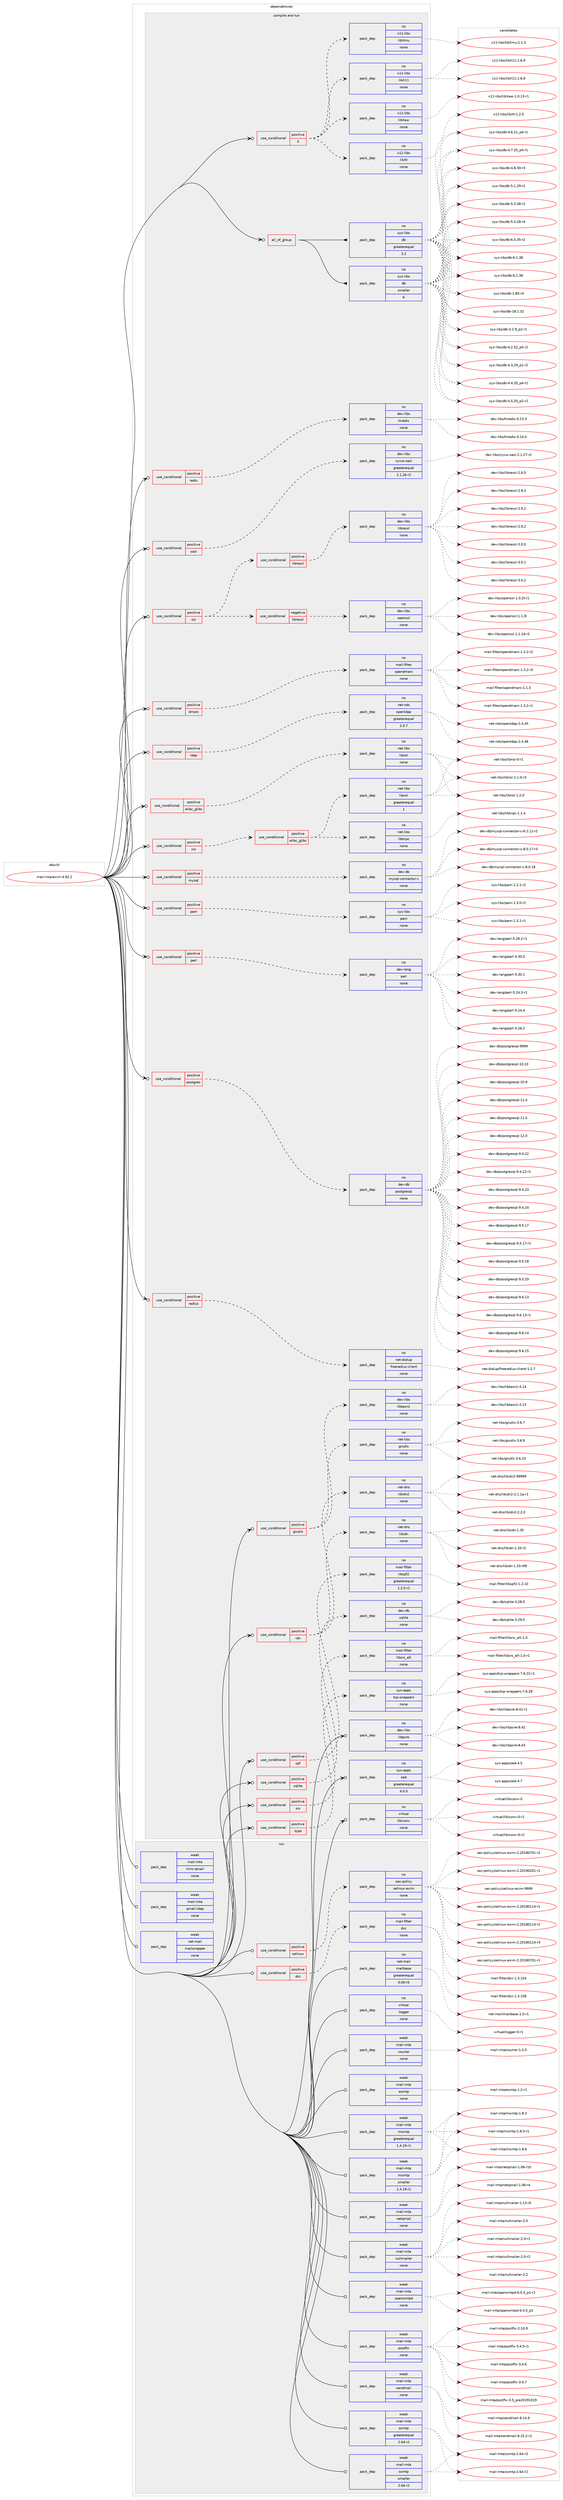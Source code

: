 digraph prolog {

# *************
# Graph options
# *************

newrank=true;
concentrate=true;
compound=true;
graph [rankdir=LR,fontname=Helvetica,fontsize=10,ranksep=1.5];#, ranksep=2.5, nodesep=0.2];
edge  [arrowhead=vee];
node  [fontname=Helvetica,fontsize=10];

# **********
# The ebuild
# **********

subgraph cluster_leftcol {
color=gray;
rank=same;
label=<<i>ebuild</i>>;
id [label="mail-mta/exim-4.92.2", color=red, width=4, href="../mail-mta/exim-4.92.2.svg"];
}

# ****************
# The dependencies
# ****************

subgraph cluster_midcol {
color=gray;
label=<<i>dependencies</i>>;
subgraph cluster_compile {
fillcolor="#eeeeee";
style=filled;
label=<<i>compile</i>>;
}
subgraph cluster_compileandrun {
fillcolor="#eeeeee";
style=filled;
label=<<i>compile and run</i>>;
subgraph all415 {
dependency773552 [label=<<TABLE BORDER="0" CELLBORDER="1" CELLSPACING="0" CELLPADDING="4"><TR><TD CELLPADDING="10">all_of_group</TD></TR></TABLE>>, shape=none, color=red];subgraph pack571573 {
dependency773553 [label=<<TABLE BORDER="0" CELLBORDER="1" CELLSPACING="0" CELLPADDING="4" WIDTH="220"><TR><TD ROWSPAN="6" CELLPADDING="30">pack_dep</TD></TR><TR><TD WIDTH="110">no</TD></TR><TR><TD>sys-libs</TD></TR><TR><TD>db</TD></TR><TR><TD>greaterequal</TD></TR><TR><TD>3.2</TD></TR></TABLE>>, shape=none, color=blue];
}
dependency773552:e -> dependency773553:w [weight=20,style="solid",arrowhead="inv"];
subgraph pack571574 {
dependency773554 [label=<<TABLE BORDER="0" CELLBORDER="1" CELLSPACING="0" CELLPADDING="4" WIDTH="220"><TR><TD ROWSPAN="6" CELLPADDING="30">pack_dep</TD></TR><TR><TD WIDTH="110">no</TD></TR><TR><TD>sys-libs</TD></TR><TR><TD>db</TD></TR><TR><TD>smaller</TD></TR><TR><TD>6</TD></TR></TABLE>>, shape=none, color=blue];
}
dependency773552:e -> dependency773554:w [weight=20,style="solid",arrowhead="inv"];
}
id:e -> dependency773552:w [weight=20,style="solid",arrowhead="odotvee"];
subgraph cond188570 {
dependency773555 [label=<<TABLE BORDER="0" CELLBORDER="1" CELLSPACING="0" CELLPADDING="4"><TR><TD ROWSPAN="3" CELLPADDING="10">use_conditional</TD></TR><TR><TD>positive</TD></TR><TR><TD>X</TD></TR></TABLE>>, shape=none, color=red];
subgraph pack571575 {
dependency773556 [label=<<TABLE BORDER="0" CELLBORDER="1" CELLSPACING="0" CELLPADDING="4" WIDTH="220"><TR><TD ROWSPAN="6" CELLPADDING="30">pack_dep</TD></TR><TR><TD WIDTH="110">no</TD></TR><TR><TD>x11-libs</TD></TR><TR><TD>libX11</TD></TR><TR><TD>none</TD></TR><TR><TD></TD></TR></TABLE>>, shape=none, color=blue];
}
dependency773555:e -> dependency773556:w [weight=20,style="dashed",arrowhead="vee"];
subgraph pack571576 {
dependency773557 [label=<<TABLE BORDER="0" CELLBORDER="1" CELLSPACING="0" CELLPADDING="4" WIDTH="220"><TR><TD ROWSPAN="6" CELLPADDING="30">pack_dep</TD></TR><TR><TD WIDTH="110">no</TD></TR><TR><TD>x11-libs</TD></TR><TR><TD>libXmu</TD></TR><TR><TD>none</TD></TR><TR><TD></TD></TR></TABLE>>, shape=none, color=blue];
}
dependency773555:e -> dependency773557:w [weight=20,style="dashed",arrowhead="vee"];
subgraph pack571577 {
dependency773558 [label=<<TABLE BORDER="0" CELLBORDER="1" CELLSPACING="0" CELLPADDING="4" WIDTH="220"><TR><TD ROWSPAN="6" CELLPADDING="30">pack_dep</TD></TR><TR><TD WIDTH="110">no</TD></TR><TR><TD>x11-libs</TD></TR><TR><TD>libXt</TD></TR><TR><TD>none</TD></TR><TR><TD></TD></TR></TABLE>>, shape=none, color=blue];
}
dependency773555:e -> dependency773558:w [weight=20,style="dashed",arrowhead="vee"];
subgraph pack571578 {
dependency773559 [label=<<TABLE BORDER="0" CELLBORDER="1" CELLSPACING="0" CELLPADDING="4" WIDTH="220"><TR><TD ROWSPAN="6" CELLPADDING="30">pack_dep</TD></TR><TR><TD WIDTH="110">no</TD></TR><TR><TD>x11-libs</TD></TR><TR><TD>libXaw</TD></TR><TR><TD>none</TD></TR><TR><TD></TD></TR></TABLE>>, shape=none, color=blue];
}
dependency773555:e -> dependency773559:w [weight=20,style="dashed",arrowhead="vee"];
}
id:e -> dependency773555:w [weight=20,style="solid",arrowhead="odotvee"];
subgraph cond188571 {
dependency773560 [label=<<TABLE BORDER="0" CELLBORDER="1" CELLSPACING="0" CELLPADDING="4"><TR><TD ROWSPAN="3" CELLPADDING="10">use_conditional</TD></TR><TR><TD>positive</TD></TR><TR><TD>dmarc</TD></TR></TABLE>>, shape=none, color=red];
subgraph pack571579 {
dependency773561 [label=<<TABLE BORDER="0" CELLBORDER="1" CELLSPACING="0" CELLPADDING="4" WIDTH="220"><TR><TD ROWSPAN="6" CELLPADDING="30">pack_dep</TD></TR><TR><TD WIDTH="110">no</TD></TR><TR><TD>mail-filter</TD></TR><TR><TD>opendmarc</TD></TR><TR><TD>none</TD></TR><TR><TD></TD></TR></TABLE>>, shape=none, color=blue];
}
dependency773560:e -> dependency773561:w [weight=20,style="dashed",arrowhead="vee"];
}
id:e -> dependency773560:w [weight=20,style="solid",arrowhead="odotvee"];
subgraph cond188572 {
dependency773562 [label=<<TABLE BORDER="0" CELLBORDER="1" CELLSPACING="0" CELLPADDING="4"><TR><TD ROWSPAN="3" CELLPADDING="10">use_conditional</TD></TR><TR><TD>positive</TD></TR><TR><TD>elibc_glibc</TD></TR></TABLE>>, shape=none, color=red];
subgraph pack571580 {
dependency773563 [label=<<TABLE BORDER="0" CELLBORDER="1" CELLSPACING="0" CELLPADDING="4" WIDTH="220"><TR><TD ROWSPAN="6" CELLPADDING="30">pack_dep</TD></TR><TR><TD WIDTH="110">no</TD></TR><TR><TD>net-libs</TD></TR><TR><TD>libnsl</TD></TR><TR><TD>none</TD></TR><TR><TD></TD></TR></TABLE>>, shape=none, color=blue];
}
dependency773562:e -> dependency773563:w [weight=20,style="dashed",arrowhead="vee"];
}
id:e -> dependency773562:w [weight=20,style="solid",arrowhead="odotvee"];
subgraph cond188573 {
dependency773564 [label=<<TABLE BORDER="0" CELLBORDER="1" CELLSPACING="0" CELLPADDING="4"><TR><TD ROWSPAN="3" CELLPADDING="10">use_conditional</TD></TR><TR><TD>positive</TD></TR><TR><TD>gnutls</TD></TR></TABLE>>, shape=none, color=red];
subgraph pack571581 {
dependency773565 [label=<<TABLE BORDER="0" CELLBORDER="1" CELLSPACING="0" CELLPADDING="4" WIDTH="220"><TR><TD ROWSPAN="6" CELLPADDING="30">pack_dep</TD></TR><TR><TD WIDTH="110">no</TD></TR><TR><TD>net-libs</TD></TR><TR><TD>gnutls</TD></TR><TR><TD>none</TD></TR><TR><TD></TD></TR></TABLE>>, shape=none, color=blue];
}
dependency773564:e -> dependency773565:w [weight=20,style="dashed",arrowhead="vee"];
subgraph pack571582 {
dependency773566 [label=<<TABLE BORDER="0" CELLBORDER="1" CELLSPACING="0" CELLPADDING="4" WIDTH="220"><TR><TD ROWSPAN="6" CELLPADDING="30">pack_dep</TD></TR><TR><TD WIDTH="110">no</TD></TR><TR><TD>dev-libs</TD></TR><TR><TD>libtasn1</TD></TR><TR><TD>none</TD></TR><TR><TD></TD></TR></TABLE>>, shape=none, color=blue];
}
dependency773564:e -> dependency773566:w [weight=20,style="dashed",arrowhead="vee"];
}
id:e -> dependency773564:w [weight=20,style="solid",arrowhead="odotvee"];
subgraph cond188574 {
dependency773567 [label=<<TABLE BORDER="0" CELLBORDER="1" CELLSPACING="0" CELLPADDING="4"><TR><TD ROWSPAN="3" CELLPADDING="10">use_conditional</TD></TR><TR><TD>positive</TD></TR><TR><TD>idn</TD></TR></TABLE>>, shape=none, color=red];
subgraph pack571583 {
dependency773568 [label=<<TABLE BORDER="0" CELLBORDER="1" CELLSPACING="0" CELLPADDING="4" WIDTH="220"><TR><TD ROWSPAN="6" CELLPADDING="30">pack_dep</TD></TR><TR><TD WIDTH="110">no</TD></TR><TR><TD>net-dns</TD></TR><TR><TD>libidn</TD></TR><TR><TD>none</TD></TR><TR><TD></TD></TR></TABLE>>, shape=none, color=blue];
}
dependency773567:e -> dependency773568:w [weight=20,style="dashed",arrowhead="vee"];
subgraph pack571584 {
dependency773569 [label=<<TABLE BORDER="0" CELLBORDER="1" CELLSPACING="0" CELLPADDING="4" WIDTH="220"><TR><TD ROWSPAN="6" CELLPADDING="30">pack_dep</TD></TR><TR><TD WIDTH="110">no</TD></TR><TR><TD>net-dns</TD></TR><TR><TD>libidn2</TD></TR><TR><TD>none</TD></TR><TR><TD></TD></TR></TABLE>>, shape=none, color=blue];
}
dependency773567:e -> dependency773569:w [weight=20,style="dashed",arrowhead="vee"];
}
id:e -> dependency773567:w [weight=20,style="solid",arrowhead="odotvee"];
subgraph cond188575 {
dependency773570 [label=<<TABLE BORDER="0" CELLBORDER="1" CELLSPACING="0" CELLPADDING="4"><TR><TD ROWSPAN="3" CELLPADDING="10">use_conditional</TD></TR><TR><TD>positive</TD></TR><TR><TD>ldap</TD></TR></TABLE>>, shape=none, color=red];
subgraph pack571585 {
dependency773571 [label=<<TABLE BORDER="0" CELLBORDER="1" CELLSPACING="0" CELLPADDING="4" WIDTH="220"><TR><TD ROWSPAN="6" CELLPADDING="30">pack_dep</TD></TR><TR><TD WIDTH="110">no</TD></TR><TR><TD>net-nds</TD></TR><TR><TD>openldap</TD></TR><TR><TD>greaterequal</TD></TR><TR><TD>2.0.7</TD></TR></TABLE>>, shape=none, color=blue];
}
dependency773570:e -> dependency773571:w [weight=20,style="dashed",arrowhead="vee"];
}
id:e -> dependency773570:w [weight=20,style="solid",arrowhead="odotvee"];
subgraph cond188576 {
dependency773572 [label=<<TABLE BORDER="0" CELLBORDER="1" CELLSPACING="0" CELLPADDING="4"><TR><TD ROWSPAN="3" CELLPADDING="10">use_conditional</TD></TR><TR><TD>positive</TD></TR><TR><TD>mysql</TD></TR></TABLE>>, shape=none, color=red];
subgraph pack571586 {
dependency773573 [label=<<TABLE BORDER="0" CELLBORDER="1" CELLSPACING="0" CELLPADDING="4" WIDTH="220"><TR><TD ROWSPAN="6" CELLPADDING="30">pack_dep</TD></TR><TR><TD WIDTH="110">no</TD></TR><TR><TD>dev-db</TD></TR><TR><TD>mysql-connector-c</TD></TR><TR><TD>none</TD></TR><TR><TD></TD></TR></TABLE>>, shape=none, color=blue];
}
dependency773572:e -> dependency773573:w [weight=20,style="dashed",arrowhead="vee"];
}
id:e -> dependency773572:w [weight=20,style="solid",arrowhead="odotvee"];
subgraph cond188577 {
dependency773574 [label=<<TABLE BORDER="0" CELLBORDER="1" CELLSPACING="0" CELLPADDING="4"><TR><TD ROWSPAN="3" CELLPADDING="10">use_conditional</TD></TR><TR><TD>positive</TD></TR><TR><TD>nis</TD></TR></TABLE>>, shape=none, color=red];
subgraph cond188578 {
dependency773575 [label=<<TABLE BORDER="0" CELLBORDER="1" CELLSPACING="0" CELLPADDING="4"><TR><TD ROWSPAN="3" CELLPADDING="10">use_conditional</TD></TR><TR><TD>positive</TD></TR><TR><TD>elibc_glibc</TD></TR></TABLE>>, shape=none, color=red];
subgraph pack571587 {
dependency773576 [label=<<TABLE BORDER="0" CELLBORDER="1" CELLSPACING="0" CELLPADDING="4" WIDTH="220"><TR><TD ROWSPAN="6" CELLPADDING="30">pack_dep</TD></TR><TR><TD WIDTH="110">no</TD></TR><TR><TD>net-libs</TD></TR><TR><TD>libtirpc</TD></TR><TR><TD>none</TD></TR><TR><TD></TD></TR></TABLE>>, shape=none, color=blue];
}
dependency773575:e -> dependency773576:w [weight=20,style="dashed",arrowhead="vee"];
subgraph pack571588 {
dependency773577 [label=<<TABLE BORDER="0" CELLBORDER="1" CELLSPACING="0" CELLPADDING="4" WIDTH="220"><TR><TD ROWSPAN="6" CELLPADDING="30">pack_dep</TD></TR><TR><TD WIDTH="110">no</TD></TR><TR><TD>net-libs</TD></TR><TR><TD>libnsl</TD></TR><TR><TD>greaterequal</TD></TR><TR><TD>1</TD></TR></TABLE>>, shape=none, color=blue];
}
dependency773575:e -> dependency773577:w [weight=20,style="dashed",arrowhead="vee"];
}
dependency773574:e -> dependency773575:w [weight=20,style="dashed",arrowhead="vee"];
}
id:e -> dependency773574:w [weight=20,style="solid",arrowhead="odotvee"];
subgraph cond188579 {
dependency773578 [label=<<TABLE BORDER="0" CELLBORDER="1" CELLSPACING="0" CELLPADDING="4"><TR><TD ROWSPAN="3" CELLPADDING="10">use_conditional</TD></TR><TR><TD>positive</TD></TR><TR><TD>pam</TD></TR></TABLE>>, shape=none, color=red];
subgraph pack571589 {
dependency773579 [label=<<TABLE BORDER="0" CELLBORDER="1" CELLSPACING="0" CELLPADDING="4" WIDTH="220"><TR><TD ROWSPAN="6" CELLPADDING="30">pack_dep</TD></TR><TR><TD WIDTH="110">no</TD></TR><TR><TD>sys-libs</TD></TR><TR><TD>pam</TD></TR><TR><TD>none</TD></TR><TR><TD></TD></TR></TABLE>>, shape=none, color=blue];
}
dependency773578:e -> dependency773579:w [weight=20,style="dashed",arrowhead="vee"];
}
id:e -> dependency773578:w [weight=20,style="solid",arrowhead="odotvee"];
subgraph cond188580 {
dependency773580 [label=<<TABLE BORDER="0" CELLBORDER="1" CELLSPACING="0" CELLPADDING="4"><TR><TD ROWSPAN="3" CELLPADDING="10">use_conditional</TD></TR><TR><TD>positive</TD></TR><TR><TD>perl</TD></TR></TABLE>>, shape=none, color=red];
subgraph pack571590 {
dependency773581 [label=<<TABLE BORDER="0" CELLBORDER="1" CELLSPACING="0" CELLPADDING="4" WIDTH="220"><TR><TD ROWSPAN="6" CELLPADDING="30">pack_dep</TD></TR><TR><TD WIDTH="110">no</TD></TR><TR><TD>dev-lang</TD></TR><TR><TD>perl</TD></TR><TR><TD>none</TD></TR><TR><TD></TD></TR></TABLE>>, shape=none, color=blue];
}
dependency773580:e -> dependency773581:w [weight=20,style="dashed",arrowhead="vee"];
}
id:e -> dependency773580:w [weight=20,style="solid",arrowhead="odotvee"];
subgraph cond188581 {
dependency773582 [label=<<TABLE BORDER="0" CELLBORDER="1" CELLSPACING="0" CELLPADDING="4"><TR><TD ROWSPAN="3" CELLPADDING="10">use_conditional</TD></TR><TR><TD>positive</TD></TR><TR><TD>postgres</TD></TR></TABLE>>, shape=none, color=red];
subgraph pack571591 {
dependency773583 [label=<<TABLE BORDER="0" CELLBORDER="1" CELLSPACING="0" CELLPADDING="4" WIDTH="220"><TR><TD ROWSPAN="6" CELLPADDING="30">pack_dep</TD></TR><TR><TD WIDTH="110">no</TD></TR><TR><TD>dev-db</TD></TR><TR><TD>postgresql</TD></TR><TR><TD>none</TD></TR><TR><TD></TD></TR></TABLE>>, shape=none, color=blue];
}
dependency773582:e -> dependency773583:w [weight=20,style="dashed",arrowhead="vee"];
}
id:e -> dependency773582:w [weight=20,style="solid",arrowhead="odotvee"];
subgraph cond188582 {
dependency773584 [label=<<TABLE BORDER="0" CELLBORDER="1" CELLSPACING="0" CELLPADDING="4"><TR><TD ROWSPAN="3" CELLPADDING="10">use_conditional</TD></TR><TR><TD>positive</TD></TR><TR><TD>radius</TD></TR></TABLE>>, shape=none, color=red];
subgraph pack571592 {
dependency773585 [label=<<TABLE BORDER="0" CELLBORDER="1" CELLSPACING="0" CELLPADDING="4" WIDTH="220"><TR><TD ROWSPAN="6" CELLPADDING="30">pack_dep</TD></TR><TR><TD WIDTH="110">no</TD></TR><TR><TD>net-dialup</TD></TR><TR><TD>freeradius-client</TD></TR><TR><TD>none</TD></TR><TR><TD></TD></TR></TABLE>>, shape=none, color=blue];
}
dependency773584:e -> dependency773585:w [weight=20,style="dashed",arrowhead="vee"];
}
id:e -> dependency773584:w [weight=20,style="solid",arrowhead="odotvee"];
subgraph cond188583 {
dependency773586 [label=<<TABLE BORDER="0" CELLBORDER="1" CELLSPACING="0" CELLPADDING="4"><TR><TD ROWSPAN="3" CELLPADDING="10">use_conditional</TD></TR><TR><TD>positive</TD></TR><TR><TD>redis</TD></TR></TABLE>>, shape=none, color=red];
subgraph pack571593 {
dependency773587 [label=<<TABLE BORDER="0" CELLBORDER="1" CELLSPACING="0" CELLPADDING="4" WIDTH="220"><TR><TD ROWSPAN="6" CELLPADDING="30">pack_dep</TD></TR><TR><TD WIDTH="110">no</TD></TR><TR><TD>dev-libs</TD></TR><TR><TD>hiredis</TD></TR><TR><TD>none</TD></TR><TR><TD></TD></TR></TABLE>>, shape=none, color=blue];
}
dependency773586:e -> dependency773587:w [weight=20,style="dashed",arrowhead="vee"];
}
id:e -> dependency773586:w [weight=20,style="solid",arrowhead="odotvee"];
subgraph cond188584 {
dependency773588 [label=<<TABLE BORDER="0" CELLBORDER="1" CELLSPACING="0" CELLPADDING="4"><TR><TD ROWSPAN="3" CELLPADDING="10">use_conditional</TD></TR><TR><TD>positive</TD></TR><TR><TD>sasl</TD></TR></TABLE>>, shape=none, color=red];
subgraph pack571594 {
dependency773589 [label=<<TABLE BORDER="0" CELLBORDER="1" CELLSPACING="0" CELLPADDING="4" WIDTH="220"><TR><TD ROWSPAN="6" CELLPADDING="30">pack_dep</TD></TR><TR><TD WIDTH="110">no</TD></TR><TR><TD>dev-libs</TD></TR><TR><TD>cyrus-sasl</TD></TR><TR><TD>greaterequal</TD></TR><TR><TD>2.1.26-r2</TD></TR></TABLE>>, shape=none, color=blue];
}
dependency773588:e -> dependency773589:w [weight=20,style="dashed",arrowhead="vee"];
}
id:e -> dependency773588:w [weight=20,style="solid",arrowhead="odotvee"];
subgraph cond188585 {
dependency773590 [label=<<TABLE BORDER="0" CELLBORDER="1" CELLSPACING="0" CELLPADDING="4"><TR><TD ROWSPAN="3" CELLPADDING="10">use_conditional</TD></TR><TR><TD>positive</TD></TR><TR><TD>spf</TD></TR></TABLE>>, shape=none, color=red];
subgraph pack571595 {
dependency773591 [label=<<TABLE BORDER="0" CELLBORDER="1" CELLSPACING="0" CELLPADDING="4" WIDTH="220"><TR><TD ROWSPAN="6" CELLPADDING="30">pack_dep</TD></TR><TR><TD WIDTH="110">no</TD></TR><TR><TD>mail-filter</TD></TR><TR><TD>libspf2</TD></TR><TR><TD>greaterequal</TD></TR><TR><TD>1.2.5-r1</TD></TR></TABLE>>, shape=none, color=blue];
}
dependency773590:e -> dependency773591:w [weight=20,style="dashed",arrowhead="vee"];
}
id:e -> dependency773590:w [weight=20,style="solid",arrowhead="odotvee"];
subgraph cond188586 {
dependency773592 [label=<<TABLE BORDER="0" CELLBORDER="1" CELLSPACING="0" CELLPADDING="4"><TR><TD ROWSPAN="3" CELLPADDING="10">use_conditional</TD></TR><TR><TD>positive</TD></TR><TR><TD>sqlite</TD></TR></TABLE>>, shape=none, color=red];
subgraph pack571596 {
dependency773593 [label=<<TABLE BORDER="0" CELLBORDER="1" CELLSPACING="0" CELLPADDING="4" WIDTH="220"><TR><TD ROWSPAN="6" CELLPADDING="30">pack_dep</TD></TR><TR><TD WIDTH="110">no</TD></TR><TR><TD>dev-db</TD></TR><TR><TD>sqlite</TD></TR><TR><TD>none</TD></TR><TR><TD></TD></TR></TABLE>>, shape=none, color=blue];
}
dependency773592:e -> dependency773593:w [weight=20,style="dashed",arrowhead="vee"];
}
id:e -> dependency773592:w [weight=20,style="solid",arrowhead="odotvee"];
subgraph cond188587 {
dependency773594 [label=<<TABLE BORDER="0" CELLBORDER="1" CELLSPACING="0" CELLPADDING="4"><TR><TD ROWSPAN="3" CELLPADDING="10">use_conditional</TD></TR><TR><TD>positive</TD></TR><TR><TD>srs</TD></TR></TABLE>>, shape=none, color=red];
subgraph pack571597 {
dependency773595 [label=<<TABLE BORDER="0" CELLBORDER="1" CELLSPACING="0" CELLPADDING="4" WIDTH="220"><TR><TD ROWSPAN="6" CELLPADDING="30">pack_dep</TD></TR><TR><TD WIDTH="110">no</TD></TR><TR><TD>mail-filter</TD></TR><TR><TD>libsrs_alt</TD></TR><TR><TD>none</TD></TR><TR><TD></TD></TR></TABLE>>, shape=none, color=blue];
}
dependency773594:e -> dependency773595:w [weight=20,style="dashed",arrowhead="vee"];
}
id:e -> dependency773594:w [weight=20,style="solid",arrowhead="odotvee"];
subgraph cond188588 {
dependency773596 [label=<<TABLE BORDER="0" CELLBORDER="1" CELLSPACING="0" CELLPADDING="4"><TR><TD ROWSPAN="3" CELLPADDING="10">use_conditional</TD></TR><TR><TD>positive</TD></TR><TR><TD>ssl</TD></TR></TABLE>>, shape=none, color=red];
subgraph cond188589 {
dependency773597 [label=<<TABLE BORDER="0" CELLBORDER="1" CELLSPACING="0" CELLPADDING="4"><TR><TD ROWSPAN="3" CELLPADDING="10">use_conditional</TD></TR><TR><TD>negative</TD></TR><TR><TD>libressl</TD></TR></TABLE>>, shape=none, color=red];
subgraph pack571598 {
dependency773598 [label=<<TABLE BORDER="0" CELLBORDER="1" CELLSPACING="0" CELLPADDING="4" WIDTH="220"><TR><TD ROWSPAN="6" CELLPADDING="30">pack_dep</TD></TR><TR><TD WIDTH="110">no</TD></TR><TR><TD>dev-libs</TD></TR><TR><TD>openssl</TD></TR><TR><TD>none</TD></TR><TR><TD></TD></TR></TABLE>>, shape=none, color=blue];
}
dependency773597:e -> dependency773598:w [weight=20,style="dashed",arrowhead="vee"];
}
dependency773596:e -> dependency773597:w [weight=20,style="dashed",arrowhead="vee"];
subgraph cond188590 {
dependency773599 [label=<<TABLE BORDER="0" CELLBORDER="1" CELLSPACING="0" CELLPADDING="4"><TR><TD ROWSPAN="3" CELLPADDING="10">use_conditional</TD></TR><TR><TD>positive</TD></TR><TR><TD>libressl</TD></TR></TABLE>>, shape=none, color=red];
subgraph pack571599 {
dependency773600 [label=<<TABLE BORDER="0" CELLBORDER="1" CELLSPACING="0" CELLPADDING="4" WIDTH="220"><TR><TD ROWSPAN="6" CELLPADDING="30">pack_dep</TD></TR><TR><TD WIDTH="110">no</TD></TR><TR><TD>dev-libs</TD></TR><TR><TD>libressl</TD></TR><TR><TD>none</TD></TR><TR><TD></TD></TR></TABLE>>, shape=none, color=blue];
}
dependency773599:e -> dependency773600:w [weight=20,style="dashed",arrowhead="vee"];
}
dependency773596:e -> dependency773599:w [weight=20,style="dashed",arrowhead="vee"];
}
id:e -> dependency773596:w [weight=20,style="solid",arrowhead="odotvee"];
subgraph cond188591 {
dependency773601 [label=<<TABLE BORDER="0" CELLBORDER="1" CELLSPACING="0" CELLPADDING="4"><TR><TD ROWSPAN="3" CELLPADDING="10">use_conditional</TD></TR><TR><TD>positive</TD></TR><TR><TD>tcpd</TD></TR></TABLE>>, shape=none, color=red];
subgraph pack571600 {
dependency773602 [label=<<TABLE BORDER="0" CELLBORDER="1" CELLSPACING="0" CELLPADDING="4" WIDTH="220"><TR><TD ROWSPAN="6" CELLPADDING="30">pack_dep</TD></TR><TR><TD WIDTH="110">no</TD></TR><TR><TD>sys-apps</TD></TR><TR><TD>tcp-wrappers</TD></TR><TR><TD>none</TD></TR><TR><TD></TD></TR></TABLE>>, shape=none, color=blue];
}
dependency773601:e -> dependency773602:w [weight=20,style="dashed",arrowhead="vee"];
}
id:e -> dependency773601:w [weight=20,style="solid",arrowhead="odotvee"];
subgraph pack571601 {
dependency773603 [label=<<TABLE BORDER="0" CELLBORDER="1" CELLSPACING="0" CELLPADDING="4" WIDTH="220"><TR><TD ROWSPAN="6" CELLPADDING="30">pack_dep</TD></TR><TR><TD WIDTH="110">no</TD></TR><TR><TD>dev-libs</TD></TR><TR><TD>libpcre</TD></TR><TR><TD>none</TD></TR><TR><TD></TD></TR></TABLE>>, shape=none, color=blue];
}
id:e -> dependency773603:w [weight=20,style="solid",arrowhead="odotvee"];
subgraph pack571602 {
dependency773604 [label=<<TABLE BORDER="0" CELLBORDER="1" CELLSPACING="0" CELLPADDING="4" WIDTH="220"><TR><TD ROWSPAN="6" CELLPADDING="30">pack_dep</TD></TR><TR><TD WIDTH="110">no</TD></TR><TR><TD>sys-apps</TD></TR><TR><TD>sed</TD></TR><TR><TD>greaterequal</TD></TR><TR><TD>4.0.5</TD></TR></TABLE>>, shape=none, color=blue];
}
id:e -> dependency773604:w [weight=20,style="solid",arrowhead="odotvee"];
subgraph pack571603 {
dependency773605 [label=<<TABLE BORDER="0" CELLBORDER="1" CELLSPACING="0" CELLPADDING="4" WIDTH="220"><TR><TD ROWSPAN="6" CELLPADDING="30">pack_dep</TD></TR><TR><TD WIDTH="110">no</TD></TR><TR><TD>virtual</TD></TR><TR><TD>libiconv</TD></TR><TR><TD>none</TD></TR><TR><TD></TD></TR></TABLE>>, shape=none, color=blue];
}
id:e -> dependency773605:w [weight=20,style="solid",arrowhead="odotvee"];
}
subgraph cluster_run {
fillcolor="#eeeeee";
style=filled;
label=<<i>run</i>>;
subgraph cond188592 {
dependency773606 [label=<<TABLE BORDER="0" CELLBORDER="1" CELLSPACING="0" CELLPADDING="4"><TR><TD ROWSPAN="3" CELLPADDING="10">use_conditional</TD></TR><TR><TD>positive</TD></TR><TR><TD>dcc</TD></TR></TABLE>>, shape=none, color=red];
subgraph pack571604 {
dependency773607 [label=<<TABLE BORDER="0" CELLBORDER="1" CELLSPACING="0" CELLPADDING="4" WIDTH="220"><TR><TD ROWSPAN="6" CELLPADDING="30">pack_dep</TD></TR><TR><TD WIDTH="110">no</TD></TR><TR><TD>mail-filter</TD></TR><TR><TD>dcc</TD></TR><TR><TD>none</TD></TR><TR><TD></TD></TR></TABLE>>, shape=none, color=blue];
}
dependency773606:e -> dependency773607:w [weight=20,style="dashed",arrowhead="vee"];
}
id:e -> dependency773606:w [weight=20,style="solid",arrowhead="odot"];
subgraph cond188593 {
dependency773608 [label=<<TABLE BORDER="0" CELLBORDER="1" CELLSPACING="0" CELLPADDING="4"><TR><TD ROWSPAN="3" CELLPADDING="10">use_conditional</TD></TR><TR><TD>positive</TD></TR><TR><TD>selinux</TD></TR></TABLE>>, shape=none, color=red];
subgraph pack571605 {
dependency773609 [label=<<TABLE BORDER="0" CELLBORDER="1" CELLSPACING="0" CELLPADDING="4" WIDTH="220"><TR><TD ROWSPAN="6" CELLPADDING="30">pack_dep</TD></TR><TR><TD WIDTH="110">no</TD></TR><TR><TD>sec-policy</TD></TR><TR><TD>selinux-exim</TD></TR><TR><TD>none</TD></TR><TR><TD></TD></TR></TABLE>>, shape=none, color=blue];
}
dependency773608:e -> dependency773609:w [weight=20,style="dashed",arrowhead="vee"];
}
id:e -> dependency773608:w [weight=20,style="solid",arrowhead="odot"];
subgraph pack571606 {
dependency773610 [label=<<TABLE BORDER="0" CELLBORDER="1" CELLSPACING="0" CELLPADDING="4" WIDTH="220"><TR><TD ROWSPAN="6" CELLPADDING="30">pack_dep</TD></TR><TR><TD WIDTH="110">no</TD></TR><TR><TD>net-mail</TD></TR><TR><TD>mailbase</TD></TR><TR><TD>greaterequal</TD></TR><TR><TD>0.00-r5</TD></TR></TABLE>>, shape=none, color=blue];
}
id:e -> dependency773610:w [weight=20,style="solid",arrowhead="odot"];
subgraph pack571607 {
dependency773611 [label=<<TABLE BORDER="0" CELLBORDER="1" CELLSPACING="0" CELLPADDING="4" WIDTH="220"><TR><TD ROWSPAN="6" CELLPADDING="30">pack_dep</TD></TR><TR><TD WIDTH="110">no</TD></TR><TR><TD>virtual</TD></TR><TR><TD>logger</TD></TR><TR><TD>none</TD></TR><TR><TD></TD></TR></TABLE>>, shape=none, color=blue];
}
id:e -> dependency773611:w [weight=20,style="solid",arrowhead="odot"];
subgraph pack571608 {
dependency773612 [label=<<TABLE BORDER="0" CELLBORDER="1" CELLSPACING="0" CELLPADDING="4" WIDTH="220"><TR><TD ROWSPAN="6" CELLPADDING="30">pack_dep</TD></TR><TR><TD WIDTH="110">weak</TD></TR><TR><TD>mail-mta</TD></TR><TR><TD>courier</TD></TR><TR><TD>none</TD></TR><TR><TD></TD></TR></TABLE>>, shape=none, color=blue];
}
id:e -> dependency773612:w [weight=20,style="solid",arrowhead="odot"];
subgraph pack571609 {
dependency773613 [label=<<TABLE BORDER="0" CELLBORDER="1" CELLSPACING="0" CELLPADDING="4" WIDTH="220"><TR><TD ROWSPAN="6" CELLPADDING="30">pack_dep</TD></TR><TR><TD WIDTH="110">weak</TD></TR><TR><TD>mail-mta</TD></TR><TR><TD>esmtp</TD></TR><TR><TD>none</TD></TR><TR><TD></TD></TR></TABLE>>, shape=none, color=blue];
}
id:e -> dependency773613:w [weight=20,style="solid",arrowhead="odot"];
subgraph pack571610 {
dependency773614 [label=<<TABLE BORDER="0" CELLBORDER="1" CELLSPACING="0" CELLPADDING="4" WIDTH="220"><TR><TD ROWSPAN="6" CELLPADDING="30">pack_dep</TD></TR><TR><TD WIDTH="110">weak</TD></TR><TR><TD>mail-mta</TD></TR><TR><TD>mini-qmail</TD></TR><TR><TD>none</TD></TR><TR><TD></TD></TR></TABLE>>, shape=none, color=blue];
}
id:e -> dependency773614:w [weight=20,style="solid",arrowhead="odot"];
subgraph pack571611 {
dependency773615 [label=<<TABLE BORDER="0" CELLBORDER="1" CELLSPACING="0" CELLPADDING="4" WIDTH="220"><TR><TD ROWSPAN="6" CELLPADDING="30">pack_dep</TD></TR><TR><TD WIDTH="110">weak</TD></TR><TR><TD>mail-mta</TD></TR><TR><TD>msmtp</TD></TR><TR><TD>greaterequal</TD></TR><TR><TD>1.4.19-r1</TD></TR></TABLE>>, shape=none, color=blue];
}
id:e -> dependency773615:w [weight=20,style="solid",arrowhead="odot"];
subgraph pack571612 {
dependency773616 [label=<<TABLE BORDER="0" CELLBORDER="1" CELLSPACING="0" CELLPADDING="4" WIDTH="220"><TR><TD ROWSPAN="6" CELLPADDING="30">pack_dep</TD></TR><TR><TD WIDTH="110">weak</TD></TR><TR><TD>mail-mta</TD></TR><TR><TD>msmtp</TD></TR><TR><TD>smaller</TD></TR><TR><TD>1.4.19-r1</TD></TR></TABLE>>, shape=none, color=blue];
}
id:e -> dependency773616:w [weight=20,style="solid",arrowhead="odot"];
subgraph pack571613 {
dependency773617 [label=<<TABLE BORDER="0" CELLBORDER="1" CELLSPACING="0" CELLPADDING="4" WIDTH="220"><TR><TD ROWSPAN="6" CELLPADDING="30">pack_dep</TD></TR><TR><TD WIDTH="110">weak</TD></TR><TR><TD>mail-mta</TD></TR><TR><TD>netqmail</TD></TR><TR><TD>none</TD></TR><TR><TD></TD></TR></TABLE>>, shape=none, color=blue];
}
id:e -> dependency773617:w [weight=20,style="solid",arrowhead="odot"];
subgraph pack571614 {
dependency773618 [label=<<TABLE BORDER="0" CELLBORDER="1" CELLSPACING="0" CELLPADDING="4" WIDTH="220"><TR><TD ROWSPAN="6" CELLPADDING="30">pack_dep</TD></TR><TR><TD WIDTH="110">weak</TD></TR><TR><TD>mail-mta</TD></TR><TR><TD>nullmailer</TD></TR><TR><TD>none</TD></TR><TR><TD></TD></TR></TABLE>>, shape=none, color=blue];
}
id:e -> dependency773618:w [weight=20,style="solid",arrowhead="odot"];
subgraph pack571615 {
dependency773619 [label=<<TABLE BORDER="0" CELLBORDER="1" CELLSPACING="0" CELLPADDING="4" WIDTH="220"><TR><TD ROWSPAN="6" CELLPADDING="30">pack_dep</TD></TR><TR><TD WIDTH="110">weak</TD></TR><TR><TD>mail-mta</TD></TR><TR><TD>opensmtpd</TD></TR><TR><TD>none</TD></TR><TR><TD></TD></TR></TABLE>>, shape=none, color=blue];
}
id:e -> dependency773619:w [weight=20,style="solid",arrowhead="odot"];
subgraph pack571616 {
dependency773620 [label=<<TABLE BORDER="0" CELLBORDER="1" CELLSPACING="0" CELLPADDING="4" WIDTH="220"><TR><TD ROWSPAN="6" CELLPADDING="30">pack_dep</TD></TR><TR><TD WIDTH="110">weak</TD></TR><TR><TD>mail-mta</TD></TR><TR><TD>postfix</TD></TR><TR><TD>none</TD></TR><TR><TD></TD></TR></TABLE>>, shape=none, color=blue];
}
id:e -> dependency773620:w [weight=20,style="solid",arrowhead="odot"];
subgraph pack571617 {
dependency773621 [label=<<TABLE BORDER="0" CELLBORDER="1" CELLSPACING="0" CELLPADDING="4" WIDTH="220"><TR><TD ROWSPAN="6" CELLPADDING="30">pack_dep</TD></TR><TR><TD WIDTH="110">weak</TD></TR><TR><TD>mail-mta</TD></TR><TR><TD>qmail-ldap</TD></TR><TR><TD>none</TD></TR><TR><TD></TD></TR></TABLE>>, shape=none, color=blue];
}
id:e -> dependency773621:w [weight=20,style="solid",arrowhead="odot"];
subgraph pack571618 {
dependency773622 [label=<<TABLE BORDER="0" CELLBORDER="1" CELLSPACING="0" CELLPADDING="4" WIDTH="220"><TR><TD ROWSPAN="6" CELLPADDING="30">pack_dep</TD></TR><TR><TD WIDTH="110">weak</TD></TR><TR><TD>mail-mta</TD></TR><TR><TD>sendmail</TD></TR><TR><TD>none</TD></TR><TR><TD></TD></TR></TABLE>>, shape=none, color=blue];
}
id:e -> dependency773622:w [weight=20,style="solid",arrowhead="odot"];
subgraph pack571619 {
dependency773623 [label=<<TABLE BORDER="0" CELLBORDER="1" CELLSPACING="0" CELLPADDING="4" WIDTH="220"><TR><TD ROWSPAN="6" CELLPADDING="30">pack_dep</TD></TR><TR><TD WIDTH="110">weak</TD></TR><TR><TD>mail-mta</TD></TR><TR><TD>ssmtp</TD></TR><TR><TD>greaterequal</TD></TR><TR><TD>2.64-r2</TD></TR></TABLE>>, shape=none, color=blue];
}
id:e -> dependency773623:w [weight=20,style="solid",arrowhead="odot"];
subgraph pack571620 {
dependency773624 [label=<<TABLE BORDER="0" CELLBORDER="1" CELLSPACING="0" CELLPADDING="4" WIDTH="220"><TR><TD ROWSPAN="6" CELLPADDING="30">pack_dep</TD></TR><TR><TD WIDTH="110">weak</TD></TR><TR><TD>mail-mta</TD></TR><TR><TD>ssmtp</TD></TR><TR><TD>smaller</TD></TR><TR><TD>2.64-r2</TD></TR></TABLE>>, shape=none, color=blue];
}
id:e -> dependency773624:w [weight=20,style="solid",arrowhead="odot"];
subgraph pack571621 {
dependency773625 [label=<<TABLE BORDER="0" CELLBORDER="1" CELLSPACING="0" CELLPADDING="4" WIDTH="220"><TR><TD ROWSPAN="6" CELLPADDING="30">pack_dep</TD></TR><TR><TD WIDTH="110">weak</TD></TR><TR><TD>net-mail</TD></TR><TR><TD>mailwrapper</TD></TR><TR><TD>none</TD></TR><TR><TD></TD></TR></TABLE>>, shape=none, color=blue];
}
id:e -> dependency773625:w [weight=20,style="solid",arrowhead="odot"];
}
}

# **************
# The candidates
# **************

subgraph cluster_choices {
rank=same;
color=gray;
label=<<i>candidates</i>>;

subgraph choice571573 {
color=black;
nodesep=1;
choice1151211154510810598115471009845494656534511452 [label="sys-libs/db-1.85-r4", color=red, width=4,href="../sys-libs/db-1.85-r4.svg"];
choice115121115451081059811547100984549564649465150 [label="sys-libs/db-18.1.32", color=red, width=4,href="../sys-libs/db-18.1.32.svg"];
choice1151211154510810598115471009845514650465795112504511449 [label="sys-libs/db-3.2.9_p2-r1", color=red, width=4,href="../sys-libs/db-3.2.9_p2-r1.svg"];
choice115121115451081059811547100984552465046535095112534511450 [label="sys-libs/db-4.2.52_p5-r2", color=red, width=4,href="../sys-libs/db-4.2.52_p5-r2.svg"];
choice115121115451081059811547100984552465146505795112494511450 [label="sys-libs/db-4.3.29_p1-r2", color=red, width=4,href="../sys-libs/db-4.3.29_p1-r2.svg"];
choice115121115451081059811547100984552465246504895112524511450 [label="sys-libs/db-4.4.20_p4-r2", color=red, width=4,href="../sys-libs/db-4.4.20_p4-r2.svg"];
choice115121115451081059811547100984552465346504895112504511450 [label="sys-libs/db-4.5.20_p2-r2", color=red, width=4,href="../sys-libs/db-4.5.20_p2-r2.svg"];
choice115121115451081059811547100984552465446504995112524511449 [label="sys-libs/db-4.6.21_p4-r1", color=red, width=4,href="../sys-libs/db-4.6.21_p4-r1.svg"];
choice115121115451081059811547100984552465546505395112524511449 [label="sys-libs/db-4.7.25_p4-r1", color=red, width=4,href="../sys-libs/db-4.7.25_p4-r1.svg"];
choice11512111545108105981154710098455246564651484511451 [label="sys-libs/db-4.8.30-r3", color=red, width=4,href="../sys-libs/db-4.8.30-r3.svg"];
choice11512111545108105981154710098455346494650574511450 [label="sys-libs/db-5.1.29-r2", color=red, width=4,href="../sys-libs/db-5.1.29-r2.svg"];
choice11512111545108105981154710098455346514650564511450 [label="sys-libs/db-5.3.28-r2", color=red, width=4,href="../sys-libs/db-5.3.28-r2.svg"];
choice11512111545108105981154710098455346514650564511452 [label="sys-libs/db-5.3.28-r4", color=red, width=4,href="../sys-libs/db-5.3.28-r4.svg"];
choice11512111545108105981154710098455446484651534511450 [label="sys-libs/db-6.0.35-r2", color=red, width=4,href="../sys-libs/db-6.0.35-r2.svg"];
choice1151211154510810598115471009845544649465156 [label="sys-libs/db-6.1.38", color=red, width=4,href="../sys-libs/db-6.1.38.svg"];
choice1151211154510810598115471009845544650465156 [label="sys-libs/db-6.2.38", color=red, width=4,href="../sys-libs/db-6.2.38.svg"];
dependency773553:e -> choice1151211154510810598115471009845494656534511452:w [style=dotted,weight="100"];
dependency773553:e -> choice115121115451081059811547100984549564649465150:w [style=dotted,weight="100"];
dependency773553:e -> choice1151211154510810598115471009845514650465795112504511449:w [style=dotted,weight="100"];
dependency773553:e -> choice115121115451081059811547100984552465046535095112534511450:w [style=dotted,weight="100"];
dependency773553:e -> choice115121115451081059811547100984552465146505795112494511450:w [style=dotted,weight="100"];
dependency773553:e -> choice115121115451081059811547100984552465246504895112524511450:w [style=dotted,weight="100"];
dependency773553:e -> choice115121115451081059811547100984552465346504895112504511450:w [style=dotted,weight="100"];
dependency773553:e -> choice115121115451081059811547100984552465446504995112524511449:w [style=dotted,weight="100"];
dependency773553:e -> choice115121115451081059811547100984552465546505395112524511449:w [style=dotted,weight="100"];
dependency773553:e -> choice11512111545108105981154710098455246564651484511451:w [style=dotted,weight="100"];
dependency773553:e -> choice11512111545108105981154710098455346494650574511450:w [style=dotted,weight="100"];
dependency773553:e -> choice11512111545108105981154710098455346514650564511450:w [style=dotted,weight="100"];
dependency773553:e -> choice11512111545108105981154710098455346514650564511452:w [style=dotted,weight="100"];
dependency773553:e -> choice11512111545108105981154710098455446484651534511450:w [style=dotted,weight="100"];
dependency773553:e -> choice1151211154510810598115471009845544649465156:w [style=dotted,weight="100"];
dependency773553:e -> choice1151211154510810598115471009845544650465156:w [style=dotted,weight="100"];
}
subgraph choice571574 {
color=black;
nodesep=1;
choice1151211154510810598115471009845494656534511452 [label="sys-libs/db-1.85-r4", color=red, width=4,href="../sys-libs/db-1.85-r4.svg"];
choice115121115451081059811547100984549564649465150 [label="sys-libs/db-18.1.32", color=red, width=4,href="../sys-libs/db-18.1.32.svg"];
choice1151211154510810598115471009845514650465795112504511449 [label="sys-libs/db-3.2.9_p2-r1", color=red, width=4,href="../sys-libs/db-3.2.9_p2-r1.svg"];
choice115121115451081059811547100984552465046535095112534511450 [label="sys-libs/db-4.2.52_p5-r2", color=red, width=4,href="../sys-libs/db-4.2.52_p5-r2.svg"];
choice115121115451081059811547100984552465146505795112494511450 [label="sys-libs/db-4.3.29_p1-r2", color=red, width=4,href="../sys-libs/db-4.3.29_p1-r2.svg"];
choice115121115451081059811547100984552465246504895112524511450 [label="sys-libs/db-4.4.20_p4-r2", color=red, width=4,href="../sys-libs/db-4.4.20_p4-r2.svg"];
choice115121115451081059811547100984552465346504895112504511450 [label="sys-libs/db-4.5.20_p2-r2", color=red, width=4,href="../sys-libs/db-4.5.20_p2-r2.svg"];
choice115121115451081059811547100984552465446504995112524511449 [label="sys-libs/db-4.6.21_p4-r1", color=red, width=4,href="../sys-libs/db-4.6.21_p4-r1.svg"];
choice115121115451081059811547100984552465546505395112524511449 [label="sys-libs/db-4.7.25_p4-r1", color=red, width=4,href="../sys-libs/db-4.7.25_p4-r1.svg"];
choice11512111545108105981154710098455246564651484511451 [label="sys-libs/db-4.8.30-r3", color=red, width=4,href="../sys-libs/db-4.8.30-r3.svg"];
choice11512111545108105981154710098455346494650574511450 [label="sys-libs/db-5.1.29-r2", color=red, width=4,href="../sys-libs/db-5.1.29-r2.svg"];
choice11512111545108105981154710098455346514650564511450 [label="sys-libs/db-5.3.28-r2", color=red, width=4,href="../sys-libs/db-5.3.28-r2.svg"];
choice11512111545108105981154710098455346514650564511452 [label="sys-libs/db-5.3.28-r4", color=red, width=4,href="../sys-libs/db-5.3.28-r4.svg"];
choice11512111545108105981154710098455446484651534511450 [label="sys-libs/db-6.0.35-r2", color=red, width=4,href="../sys-libs/db-6.0.35-r2.svg"];
choice1151211154510810598115471009845544649465156 [label="sys-libs/db-6.1.38", color=red, width=4,href="../sys-libs/db-6.1.38.svg"];
choice1151211154510810598115471009845544650465156 [label="sys-libs/db-6.2.38", color=red, width=4,href="../sys-libs/db-6.2.38.svg"];
dependency773554:e -> choice1151211154510810598115471009845494656534511452:w [style=dotted,weight="100"];
dependency773554:e -> choice115121115451081059811547100984549564649465150:w [style=dotted,weight="100"];
dependency773554:e -> choice1151211154510810598115471009845514650465795112504511449:w [style=dotted,weight="100"];
dependency773554:e -> choice115121115451081059811547100984552465046535095112534511450:w [style=dotted,weight="100"];
dependency773554:e -> choice115121115451081059811547100984552465146505795112494511450:w [style=dotted,weight="100"];
dependency773554:e -> choice115121115451081059811547100984552465246504895112524511450:w [style=dotted,weight="100"];
dependency773554:e -> choice115121115451081059811547100984552465346504895112504511450:w [style=dotted,weight="100"];
dependency773554:e -> choice115121115451081059811547100984552465446504995112524511449:w [style=dotted,weight="100"];
dependency773554:e -> choice115121115451081059811547100984552465546505395112524511449:w [style=dotted,weight="100"];
dependency773554:e -> choice11512111545108105981154710098455246564651484511451:w [style=dotted,weight="100"];
dependency773554:e -> choice11512111545108105981154710098455346494650574511450:w [style=dotted,weight="100"];
dependency773554:e -> choice11512111545108105981154710098455346514650564511450:w [style=dotted,weight="100"];
dependency773554:e -> choice11512111545108105981154710098455346514650564511452:w [style=dotted,weight="100"];
dependency773554:e -> choice11512111545108105981154710098455446484651534511450:w [style=dotted,weight="100"];
dependency773554:e -> choice1151211154510810598115471009845544649465156:w [style=dotted,weight="100"];
dependency773554:e -> choice1151211154510810598115471009845544650465156:w [style=dotted,weight="100"];
}
subgraph choice571575 {
color=black;
nodesep=1;
choice120494945108105981154710810598884949454946544656 [label="x11-libs/libX11-1.6.8", color=red, width=4,href="../x11-libs/libX11-1.6.8.svg"];
choice120494945108105981154710810598884949454946544657 [label="x11-libs/libX11-1.6.9", color=red, width=4,href="../x11-libs/libX11-1.6.9.svg"];
dependency773556:e -> choice120494945108105981154710810598884949454946544656:w [style=dotted,weight="100"];
dependency773556:e -> choice120494945108105981154710810598884949454946544657:w [style=dotted,weight="100"];
}
subgraph choice571576 {
color=black;
nodesep=1;
choice12049494510810598115471081059888109117454946494651 [label="x11-libs/libXmu-1.1.3", color=red, width=4,href="../x11-libs/libXmu-1.1.3.svg"];
dependency773557:e -> choice12049494510810598115471081059888109117454946494651:w [style=dotted,weight="100"];
}
subgraph choice571577 {
color=black;
nodesep=1;
choice12049494510810598115471081059888116454946504648 [label="x11-libs/libXt-1.2.0", color=red, width=4,href="../x11-libs/libXt-1.2.0.svg"];
dependency773558:e -> choice12049494510810598115471081059888116454946504648:w [style=dotted,weight="100"];
}
subgraph choice571578 {
color=black;
nodesep=1;
choice1204949451081059811547108105988897119454946484649514511449 [label="x11-libs/libXaw-1.0.13-r1", color=red, width=4,href="../x11-libs/libXaw-1.0.13-r1.svg"];
dependency773559:e -> choice1204949451081059811547108105988897119454946484649514511449:w [style=dotted,weight="100"];
}
subgraph choice571579 {
color=black;
nodesep=1;
choice1099710510845102105108116101114471111121011101001099711499454946494651 [label="mail-filter/opendmarc-1.1.3", color=red, width=4,href="../mail-filter/opendmarc-1.1.3.svg"];
choice10997105108451021051081161011144711111210111010010997114994549465146504511449 [label="mail-filter/opendmarc-1.3.2-r1", color=red, width=4,href="../mail-filter/opendmarc-1.3.2-r1.svg"];
choice10997105108451021051081161011144711111210111010010997114994549465146504511450 [label="mail-filter/opendmarc-1.3.2-r2", color=red, width=4,href="../mail-filter/opendmarc-1.3.2-r2.svg"];
choice10997105108451021051081161011144711111210111010010997114994549465146504511451 [label="mail-filter/opendmarc-1.3.2-r3", color=red, width=4,href="../mail-filter/opendmarc-1.3.2-r3.svg"];
dependency773561:e -> choice1099710510845102105108116101114471111121011101001099711499454946494651:w [style=dotted,weight="100"];
dependency773561:e -> choice10997105108451021051081161011144711111210111010010997114994549465146504511449:w [style=dotted,weight="100"];
dependency773561:e -> choice10997105108451021051081161011144711111210111010010997114994549465146504511450:w [style=dotted,weight="100"];
dependency773561:e -> choice10997105108451021051081161011144711111210111010010997114994549465146504511451:w [style=dotted,weight="100"];
}
subgraph choice571580 {
color=black;
nodesep=1;
choice1101011164510810598115471081059811011510845484511449 [label="net-libs/libnsl-0-r1", color=red, width=4,href="../net-libs/libnsl-0-r1.svg"];
choice110101116451081059811547108105981101151084549464946484511451 [label="net-libs/libnsl-1.1.0-r3", color=red, width=4,href="../net-libs/libnsl-1.1.0-r3.svg"];
choice11010111645108105981154710810598110115108454946504648 [label="net-libs/libnsl-1.2.0", color=red, width=4,href="../net-libs/libnsl-1.2.0.svg"];
dependency773563:e -> choice1101011164510810598115471081059811011510845484511449:w [style=dotted,weight="100"];
dependency773563:e -> choice110101116451081059811547108105981101151084549464946484511451:w [style=dotted,weight="100"];
dependency773563:e -> choice11010111645108105981154710810598110115108454946504648:w [style=dotted,weight="100"];
}
subgraph choice571581 {
color=black;
nodesep=1;
choice11010111645108105981154710311011711610811545514654464948 [label="net-libs/gnutls-3.6.10", color=red, width=4,href="../net-libs/gnutls-3.6.10.svg"];
choice110101116451081059811547103110117116108115455146544655 [label="net-libs/gnutls-3.6.7", color=red, width=4,href="../net-libs/gnutls-3.6.7.svg"];
choice110101116451081059811547103110117116108115455146544657 [label="net-libs/gnutls-3.6.9", color=red, width=4,href="../net-libs/gnutls-3.6.9.svg"];
dependency773565:e -> choice11010111645108105981154710311011711610811545514654464948:w [style=dotted,weight="100"];
dependency773565:e -> choice110101116451081059811547103110117116108115455146544655:w [style=dotted,weight="100"];
dependency773565:e -> choice110101116451081059811547103110117116108115455146544657:w [style=dotted,weight="100"];
}
subgraph choice571582 {
color=black;
nodesep=1;
choice1001011184510810598115471081059811697115110494552464951 [label="dev-libs/libtasn1-4.13", color=red, width=4,href="../dev-libs/libtasn1-4.13.svg"];
choice1001011184510810598115471081059811697115110494552464952 [label="dev-libs/libtasn1-4.14", color=red, width=4,href="../dev-libs/libtasn1-4.14.svg"];
dependency773566:e -> choice1001011184510810598115471081059811697115110494552464951:w [style=dotted,weight="100"];
dependency773566:e -> choice1001011184510810598115471081059811697115110494552464952:w [style=dotted,weight="100"];
}
subgraph choice571583 {
color=black;
nodesep=1;
choice11010111645100110115471081059810510011045494651514511450 [label="net-dns/libidn-1.33-r2", color=red, width=4,href="../net-dns/libidn-1.33-r2.svg"];
choice1101011164510011011547108105981051001104549465151451145757 [label="net-dns/libidn-1.33-r99", color=red, width=4,href="../net-dns/libidn-1.33-r99.svg"];
choice1101011164510011011547108105981051001104549465153 [label="net-dns/libidn-1.35", color=red, width=4,href="../net-dns/libidn-1.35.svg"];
dependency773568:e -> choice11010111645100110115471081059810510011045494651514511450:w [style=dotted,weight="100"];
dependency773568:e -> choice1101011164510011011547108105981051001104549465151451145757:w [style=dotted,weight="100"];
dependency773568:e -> choice1101011164510011011547108105981051001104549465153:w [style=dotted,weight="100"];
}
subgraph choice571584 {
color=black;
nodesep=1;
choice11010111645100110115471081059810510011050455046494649974511449 [label="net-dns/libidn2-2.1.1a-r1", color=red, width=4,href="../net-dns/libidn2-2.1.1a-r1.svg"];
choice11010111645100110115471081059810510011050455046504648 [label="net-dns/libidn2-2.2.0", color=red, width=4,href="../net-dns/libidn2-2.2.0.svg"];
choice11010111645100110115471081059810510011050455757575757 [label="net-dns/libidn2-99999", color=red, width=4,href="../net-dns/libidn2-99999.svg"];
dependency773569:e -> choice11010111645100110115471081059810510011050455046494649974511449:w [style=dotted,weight="100"];
dependency773569:e -> choice11010111645100110115471081059810510011050455046504648:w [style=dotted,weight="100"];
dependency773569:e -> choice11010111645100110115471081059810510011050455757575757:w [style=dotted,weight="100"];
}
subgraph choice571585 {
color=black;
nodesep=1;
choice11010111645110100115471111121011101081009711245504652465253 [label="net-nds/openldap-2.4.45", color=red, width=4,href="../net-nds/openldap-2.4.45.svg"];
choice11010111645110100115471111121011101081009711245504652465256 [label="net-nds/openldap-2.4.48", color=red, width=4,href="../net-nds/openldap-2.4.48.svg"];
dependency773571:e -> choice11010111645110100115471111121011101081009711245504652465253:w [style=dotted,weight="100"];
dependency773571:e -> choice11010111645110100115471111121011101081009711245504652465256:w [style=dotted,weight="100"];
}
subgraph choice571586 {
color=black;
nodesep=1;
choice1001011184510098471091211151131084599111110110101991161111144599455446494649494511450 [label="dev-db/mysql-connector-c-6.1.11-r2", color=red, width=4,href="../dev-db/mysql-connector-c-6.1.11-r2.svg"];
choice1001011184510098471091211151131084599111110110101991161111144599455646484649554511451 [label="dev-db/mysql-connector-c-8.0.17-r3", color=red, width=4,href="../dev-db/mysql-connector-c-8.0.17-r3.svg"];
choice100101118451009847109121115113108459911111011010199116111114459945564648464956 [label="dev-db/mysql-connector-c-8.0.18", color=red, width=4,href="../dev-db/mysql-connector-c-8.0.18.svg"];
dependency773573:e -> choice1001011184510098471091211151131084599111110110101991161111144599455446494649494511450:w [style=dotted,weight="100"];
dependency773573:e -> choice1001011184510098471091211151131084599111110110101991161111144599455646484649554511451:w [style=dotted,weight="100"];
dependency773573:e -> choice100101118451009847109121115113108459911111011010199116111114459945564648464956:w [style=dotted,weight="100"];
}
subgraph choice571587 {
color=black;
nodesep=1;
choice1101011164510810598115471081059811610511411299454946494652 [label="net-libs/libtirpc-1.1.4", color=red, width=4,href="../net-libs/libtirpc-1.1.4.svg"];
dependency773576:e -> choice1101011164510810598115471081059811610511411299454946494652:w [style=dotted,weight="100"];
}
subgraph choice571588 {
color=black;
nodesep=1;
choice1101011164510810598115471081059811011510845484511449 [label="net-libs/libnsl-0-r1", color=red, width=4,href="../net-libs/libnsl-0-r1.svg"];
choice110101116451081059811547108105981101151084549464946484511451 [label="net-libs/libnsl-1.1.0-r3", color=red, width=4,href="../net-libs/libnsl-1.1.0-r3.svg"];
choice11010111645108105981154710810598110115108454946504648 [label="net-libs/libnsl-1.2.0", color=red, width=4,href="../net-libs/libnsl-1.2.0.svg"];
dependency773577:e -> choice1101011164510810598115471081059811011510845484511449:w [style=dotted,weight="100"];
dependency773577:e -> choice110101116451081059811547108105981101151084549464946484511451:w [style=dotted,weight="100"];
dependency773577:e -> choice11010111645108105981154710810598110115108454946504648:w [style=dotted,weight="100"];
}
subgraph choice571589 {
color=black;
nodesep=1;
choice115121115451081059811547112971094549465046494511450 [label="sys-libs/pam-1.2.1-r2", color=red, width=4,href="../sys-libs/pam-1.2.1-r2.svg"];
choice115121115451081059811547112971094549465146484511450 [label="sys-libs/pam-1.3.0-r2", color=red, width=4,href="../sys-libs/pam-1.3.0-r2.svg"];
choice115121115451081059811547112971094549465146494511449 [label="sys-libs/pam-1.3.1-r1", color=red, width=4,href="../sys-libs/pam-1.3.1-r1.svg"];
dependency773579:e -> choice115121115451081059811547112971094549465046494511450:w [style=dotted,weight="100"];
dependency773579:e -> choice115121115451081059811547112971094549465146484511450:w [style=dotted,weight="100"];
dependency773579:e -> choice115121115451081059811547112971094549465146494511449:w [style=dotted,weight="100"];
}
subgraph choice571590 {
color=black;
nodesep=1;
choice100101118451089711010347112101114108455346505246514511449 [label="dev-lang/perl-5.24.3-r1", color=red, width=4,href="../dev-lang/perl-5.24.3-r1.svg"];
choice10010111845108971101034711210111410845534650524652 [label="dev-lang/perl-5.24.4", color=red, width=4,href="../dev-lang/perl-5.24.4.svg"];
choice10010111845108971101034711210111410845534650544650 [label="dev-lang/perl-5.26.2", color=red, width=4,href="../dev-lang/perl-5.26.2.svg"];
choice100101118451089711010347112101114108455346505646504511449 [label="dev-lang/perl-5.28.2-r1", color=red, width=4,href="../dev-lang/perl-5.28.2-r1.svg"];
choice10010111845108971101034711210111410845534651484648 [label="dev-lang/perl-5.30.0", color=red, width=4,href="../dev-lang/perl-5.30.0.svg"];
choice10010111845108971101034711210111410845534651484649 [label="dev-lang/perl-5.30.1", color=red, width=4,href="../dev-lang/perl-5.30.1.svg"];
dependency773581:e -> choice100101118451089711010347112101114108455346505246514511449:w [style=dotted,weight="100"];
dependency773581:e -> choice10010111845108971101034711210111410845534650524652:w [style=dotted,weight="100"];
dependency773581:e -> choice10010111845108971101034711210111410845534650544650:w [style=dotted,weight="100"];
dependency773581:e -> choice100101118451089711010347112101114108455346505646504511449:w [style=dotted,weight="100"];
dependency773581:e -> choice10010111845108971101034711210111410845534651484648:w [style=dotted,weight="100"];
dependency773581:e -> choice10010111845108971101034711210111410845534651484649:w [style=dotted,weight="100"];
}
subgraph choice571591 {
color=black;
nodesep=1;
choice100101118451009847112111115116103114101115113108454948464948 [label="dev-db/postgresql-10.10", color=red, width=4,href="../dev-db/postgresql-10.10.svg"];
choice1001011184510098471121111151161031141011151131084549484657 [label="dev-db/postgresql-10.9", color=red, width=4,href="../dev-db/postgresql-10.9.svg"];
choice1001011184510098471121111151161031141011151131084549494652 [label="dev-db/postgresql-11.4", color=red, width=4,href="../dev-db/postgresql-11.4.svg"];
choice1001011184510098471121111151161031141011151131084549494653 [label="dev-db/postgresql-11.5", color=red, width=4,href="../dev-db/postgresql-11.5.svg"];
choice1001011184510098471121111151161031141011151131084549504648 [label="dev-db/postgresql-12.0", color=red, width=4,href="../dev-db/postgresql-12.0.svg"];
choice10010111845100984711211111511610311410111511310845574652465050 [label="dev-db/postgresql-9.4.22", color=red, width=4,href="../dev-db/postgresql-9.4.22.svg"];
choice100101118451009847112111115116103114101115113108455746524650504511449 [label="dev-db/postgresql-9.4.22-r1", color=red, width=4,href="../dev-db/postgresql-9.4.22-r1.svg"];
choice10010111845100984711211111511610311410111511310845574652465051 [label="dev-db/postgresql-9.4.23", color=red, width=4,href="../dev-db/postgresql-9.4.23.svg"];
choice10010111845100984711211111511610311410111511310845574652465052 [label="dev-db/postgresql-9.4.24", color=red, width=4,href="../dev-db/postgresql-9.4.24.svg"];
choice10010111845100984711211111511610311410111511310845574653464955 [label="dev-db/postgresql-9.5.17", color=red, width=4,href="../dev-db/postgresql-9.5.17.svg"];
choice100101118451009847112111115116103114101115113108455746534649554511449 [label="dev-db/postgresql-9.5.17-r1", color=red, width=4,href="../dev-db/postgresql-9.5.17-r1.svg"];
choice10010111845100984711211111511610311410111511310845574653464956 [label="dev-db/postgresql-9.5.18", color=red, width=4,href="../dev-db/postgresql-9.5.18.svg"];
choice10010111845100984711211111511610311410111511310845574653464957 [label="dev-db/postgresql-9.5.19", color=red, width=4,href="../dev-db/postgresql-9.5.19.svg"];
choice10010111845100984711211111511610311410111511310845574654464951 [label="dev-db/postgresql-9.6.13", color=red, width=4,href="../dev-db/postgresql-9.6.13.svg"];
choice100101118451009847112111115116103114101115113108455746544649514511449 [label="dev-db/postgresql-9.6.13-r1", color=red, width=4,href="../dev-db/postgresql-9.6.13-r1.svg"];
choice10010111845100984711211111511610311410111511310845574654464952 [label="dev-db/postgresql-9.6.14", color=red, width=4,href="../dev-db/postgresql-9.6.14.svg"];
choice10010111845100984711211111511610311410111511310845574654464953 [label="dev-db/postgresql-9.6.15", color=red, width=4,href="../dev-db/postgresql-9.6.15.svg"];
choice1001011184510098471121111151161031141011151131084557575757 [label="dev-db/postgresql-9999", color=red, width=4,href="../dev-db/postgresql-9999.svg"];
dependency773583:e -> choice100101118451009847112111115116103114101115113108454948464948:w [style=dotted,weight="100"];
dependency773583:e -> choice1001011184510098471121111151161031141011151131084549484657:w [style=dotted,weight="100"];
dependency773583:e -> choice1001011184510098471121111151161031141011151131084549494652:w [style=dotted,weight="100"];
dependency773583:e -> choice1001011184510098471121111151161031141011151131084549494653:w [style=dotted,weight="100"];
dependency773583:e -> choice1001011184510098471121111151161031141011151131084549504648:w [style=dotted,weight="100"];
dependency773583:e -> choice10010111845100984711211111511610311410111511310845574652465050:w [style=dotted,weight="100"];
dependency773583:e -> choice100101118451009847112111115116103114101115113108455746524650504511449:w [style=dotted,weight="100"];
dependency773583:e -> choice10010111845100984711211111511610311410111511310845574652465051:w [style=dotted,weight="100"];
dependency773583:e -> choice10010111845100984711211111511610311410111511310845574652465052:w [style=dotted,weight="100"];
dependency773583:e -> choice10010111845100984711211111511610311410111511310845574653464955:w [style=dotted,weight="100"];
dependency773583:e -> choice100101118451009847112111115116103114101115113108455746534649554511449:w [style=dotted,weight="100"];
dependency773583:e -> choice10010111845100984711211111511610311410111511310845574653464956:w [style=dotted,weight="100"];
dependency773583:e -> choice10010111845100984711211111511610311410111511310845574653464957:w [style=dotted,weight="100"];
dependency773583:e -> choice10010111845100984711211111511610311410111511310845574654464951:w [style=dotted,weight="100"];
dependency773583:e -> choice100101118451009847112111115116103114101115113108455746544649514511449:w [style=dotted,weight="100"];
dependency773583:e -> choice10010111845100984711211111511610311410111511310845574654464952:w [style=dotted,weight="100"];
dependency773583:e -> choice10010111845100984711211111511610311410111511310845574654464953:w [style=dotted,weight="100"];
dependency773583:e -> choice1001011184510098471121111151161031141011151131084557575757:w [style=dotted,weight="100"];
}
subgraph choice571592 {
color=black;
nodesep=1;
choice110101116451001059710811711247102114101101114971001051171154599108105101110116454946494655 [label="net-dialup/freeradius-client-1.1.7", color=red, width=4,href="../net-dialup/freeradius-client-1.1.7.svg"];
dependency773585:e -> choice110101116451001059710811711247102114101101114971001051171154599108105101110116454946494655:w [style=dotted,weight="100"];
}
subgraph choice571593 {
color=black;
nodesep=1;
choice10010111845108105981154710410511410110010511545484649514651 [label="dev-libs/hiredis-0.13.3", color=red, width=4,href="../dev-libs/hiredis-0.13.3.svg"];
choice10010111845108105981154710410511410110010511545484649524648 [label="dev-libs/hiredis-0.14.0", color=red, width=4,href="../dev-libs/hiredis-0.14.0.svg"];
dependency773587:e -> choice10010111845108105981154710410511410110010511545484649514651:w [style=dotted,weight="100"];
dependency773587:e -> choice10010111845108105981154710410511410110010511545484649524648:w [style=dotted,weight="100"];
}
subgraph choice571594 {
color=black;
nodesep=1;
choice100101118451081059811547991211141171154511597115108455046494650554511450 [label="dev-libs/cyrus-sasl-2.1.27-r2", color=red, width=4,href="../dev-libs/cyrus-sasl-2.1.27-r2.svg"];
dependency773589:e -> choice100101118451081059811547991211141171154511597115108455046494650554511450:w [style=dotted,weight="100"];
}
subgraph choice571595 {
color=black;
nodesep=1;
choice109971051084510210510811610111447108105981151121025045494650464948 [label="mail-filter/libspf2-1.2.10", color=red, width=4,href="../mail-filter/libspf2-1.2.10.svg"];
dependency773591:e -> choice109971051084510210510811610111447108105981151121025045494650464948:w [style=dotted,weight="100"];
}
subgraph choice571596 {
color=black;
nodesep=1;
choice10010111845100984711511310810511610145514650564648 [label="dev-db/sqlite-3.28.0", color=red, width=4,href="../dev-db/sqlite-3.28.0.svg"];
choice10010111845100984711511310810511610145514650574648 [label="dev-db/sqlite-3.29.0", color=red, width=4,href="../dev-db/sqlite-3.29.0.svg"];
dependency773593:e -> choice10010111845100984711511310810511610145514650564648:w [style=dotted,weight="100"];
dependency773593:e -> choice10010111845100984711511310810511610145514650574648:w [style=dotted,weight="100"];
}
subgraph choice571597 {
color=black;
nodesep=1;
choice10997105108451021051081161011144710810598115114115959710811645494648 [label="mail-filter/libsrs_alt-1.0", color=red, width=4,href="../mail-filter/libsrs_alt-1.0.svg"];
choice109971051084510210510811610111447108105981151141159597108116454946484511449 [label="mail-filter/libsrs_alt-1.0-r1", color=red, width=4,href="../mail-filter/libsrs_alt-1.0-r1.svg"];
dependency773595:e -> choice10997105108451021051081161011144710810598115114115959710811645494648:w [style=dotted,weight="100"];
dependency773595:e -> choice109971051084510210510811610111447108105981151141159597108116454946484511449:w [style=dotted,weight="100"];
}
subgraph choice571598 {
color=black;
nodesep=1;
choice1001011184510810598115471111121011101151151084549464846501164511449 [label="dev-libs/openssl-1.0.2t-r1", color=red, width=4,href="../dev-libs/openssl-1.0.2t-r1.svg"];
choice100101118451081059811547111112101110115115108454946494648108 [label="dev-libs/openssl-1.1.0l", color=red, width=4,href="../dev-libs/openssl-1.1.0l.svg"];
choice1001011184510810598115471111121011101151151084549464946491004511450 [label="dev-libs/openssl-1.1.1d-r2", color=red, width=4,href="../dev-libs/openssl-1.1.1d-r2.svg"];
dependency773598:e -> choice1001011184510810598115471111121011101151151084549464846501164511449:w [style=dotted,weight="100"];
dependency773598:e -> choice100101118451081059811547111112101110115115108454946494648108:w [style=dotted,weight="100"];
dependency773598:e -> choice1001011184510810598115471111121011101151151084549464946491004511450:w [style=dotted,weight="100"];
}
subgraph choice571599 {
color=black;
nodesep=1;
choice10010111845108105981154710810598114101115115108455046544653 [label="dev-libs/libressl-2.6.5", color=red, width=4,href="../dev-libs/libressl-2.6.5.svg"];
choice10010111845108105981154710810598114101115115108455046564651 [label="dev-libs/libressl-2.8.3", color=red, width=4,href="../dev-libs/libressl-2.8.3.svg"];
choice10010111845108105981154710810598114101115115108455046574649 [label="dev-libs/libressl-2.9.1", color=red, width=4,href="../dev-libs/libressl-2.9.1.svg"];
choice10010111845108105981154710810598114101115115108455046574650 [label="dev-libs/libressl-2.9.2", color=red, width=4,href="../dev-libs/libressl-2.9.2.svg"];
choice10010111845108105981154710810598114101115115108455146484648 [label="dev-libs/libressl-3.0.0", color=red, width=4,href="../dev-libs/libressl-3.0.0.svg"];
choice10010111845108105981154710810598114101115115108455146484649 [label="dev-libs/libressl-3.0.1", color=red, width=4,href="../dev-libs/libressl-3.0.1.svg"];
choice10010111845108105981154710810598114101115115108455146484650 [label="dev-libs/libressl-3.0.2", color=red, width=4,href="../dev-libs/libressl-3.0.2.svg"];
dependency773600:e -> choice10010111845108105981154710810598114101115115108455046544653:w [style=dotted,weight="100"];
dependency773600:e -> choice10010111845108105981154710810598114101115115108455046564651:w [style=dotted,weight="100"];
dependency773600:e -> choice10010111845108105981154710810598114101115115108455046574649:w [style=dotted,weight="100"];
dependency773600:e -> choice10010111845108105981154710810598114101115115108455046574650:w [style=dotted,weight="100"];
dependency773600:e -> choice10010111845108105981154710810598114101115115108455146484648:w [style=dotted,weight="100"];
dependency773600:e -> choice10010111845108105981154710810598114101115115108455146484649:w [style=dotted,weight="100"];
dependency773600:e -> choice10010111845108105981154710810598114101115115108455146484650:w [style=dotted,weight="100"];
}
subgraph choice571600 {
color=black;
nodesep=1;
choice115121115459711211211547116991124511911497112112101114115455546544650504511449 [label="sys-apps/tcp-wrappers-7.6.22-r1", color=red, width=4,href="../sys-apps/tcp-wrappers-7.6.22-r1.svg"];
choice11512111545971121121154711699112451191149711211210111411545554654465056 [label="sys-apps/tcp-wrappers-7.6.28", color=red, width=4,href="../sys-apps/tcp-wrappers-7.6.28.svg"];
dependency773602:e -> choice115121115459711211211547116991124511911497112112101114115455546544650504511449:w [style=dotted,weight="100"];
dependency773602:e -> choice11512111545971121121154711699112451191149711211210111411545554654465056:w [style=dotted,weight="100"];
}
subgraph choice571601 {
color=black;
nodesep=1;
choice100101118451081059811547108105981129911410145564652494511449 [label="dev-libs/libpcre-8.41-r1", color=red, width=4,href="../dev-libs/libpcre-8.41-r1.svg"];
choice10010111845108105981154710810598112991141014556465250 [label="dev-libs/libpcre-8.42", color=red, width=4,href="../dev-libs/libpcre-8.42.svg"];
choice10010111845108105981154710810598112991141014556465251 [label="dev-libs/libpcre-8.43", color=red, width=4,href="../dev-libs/libpcre-8.43.svg"];
dependency773603:e -> choice100101118451081059811547108105981129911410145564652494511449:w [style=dotted,weight="100"];
dependency773603:e -> choice10010111845108105981154710810598112991141014556465250:w [style=dotted,weight="100"];
dependency773603:e -> choice10010111845108105981154710810598112991141014556465251:w [style=dotted,weight="100"];
}
subgraph choice571602 {
color=black;
nodesep=1;
choice11512111545971121121154711510110045524653 [label="sys-apps/sed-4.5", color=red, width=4,href="../sys-apps/sed-4.5.svg"];
choice11512111545971121121154711510110045524655 [label="sys-apps/sed-4.7", color=red, width=4,href="../sys-apps/sed-4.7.svg"];
dependency773604:e -> choice11512111545971121121154711510110045524653:w [style=dotted,weight="100"];
dependency773604:e -> choice11512111545971121121154711510110045524655:w [style=dotted,weight="100"];
}
subgraph choice571603 {
color=black;
nodesep=1;
choice118105114116117971084710810598105991111101184548 [label="virtual/libiconv-0", color=red, width=4,href="../virtual/libiconv-0.svg"];
choice1181051141161179710847108105981059911111011845484511449 [label="virtual/libiconv-0-r1", color=red, width=4,href="../virtual/libiconv-0-r1.svg"];
choice1181051141161179710847108105981059911111011845484511450 [label="virtual/libiconv-0-r2", color=red, width=4,href="../virtual/libiconv-0-r2.svg"];
dependency773605:e -> choice118105114116117971084710810598105991111101184548:w [style=dotted,weight="100"];
dependency773605:e -> choice1181051141161179710847108105981059911111011845484511449:w [style=dotted,weight="100"];
dependency773605:e -> choice1181051141161179710847108105981059911111011845484511450:w [style=dotted,weight="100"];
}
subgraph choice571604 {
color=black;
nodesep=1;
choice10997105108451021051081161011144710099994549465146495352 [label="mail-filter/dcc-1.3.154", color=red, width=4,href="../mail-filter/dcc-1.3.154.svg"];
choice10997105108451021051081161011144710099994549465146495356 [label="mail-filter/dcc-1.3.158", color=red, width=4,href="../mail-filter/dcc-1.3.158.svg"];
dependency773607:e -> choice10997105108451021051081161011144710099994549465146495352:w [style=dotted,weight="100"];
dependency773607:e -> choice10997105108451021051081161011144710099994549465146495356:w [style=dotted,weight="100"];
}
subgraph choice571605 {
color=black;
nodesep=1;
choice115101994511211110810599121471151011081051101171204510112010510945504650484956484949524511449 [label="sec-policy/selinux-exim-2.20180114-r1", color=red, width=4,href="../sec-policy/selinux-exim-2.20180114-r1.svg"];
choice115101994511211110810599121471151011081051101171204510112010510945504650484956484949524511450 [label="sec-policy/selinux-exim-2.20180114-r2", color=red, width=4,href="../sec-policy/selinux-exim-2.20180114-r2.svg"];
choice115101994511211110810599121471151011081051101171204510112010510945504650484956484949524511451 [label="sec-policy/selinux-exim-2.20180114-r3", color=red, width=4,href="../sec-policy/selinux-exim-2.20180114-r3.svg"];
choice115101994511211110810599121471151011081051101171204510112010510945504650484956485548494511449 [label="sec-policy/selinux-exim-2.20180701-r1", color=red, width=4,href="../sec-policy/selinux-exim-2.20180701-r1.svg"];
choice115101994511211110810599121471151011081051101171204510112010510945504650484956485548494511450 [label="sec-policy/selinux-exim-2.20180701-r2", color=red, width=4,href="../sec-policy/selinux-exim-2.20180701-r2.svg"];
choice115101994511211110810599121471151011081051101171204510112010510945504650484957485048494511449 [label="sec-policy/selinux-exim-2.20190201-r1", color=red, width=4,href="../sec-policy/selinux-exim-2.20190201-r1.svg"];
choice11510199451121111081059912147115101108105110117120451011201051094557575757 [label="sec-policy/selinux-exim-9999", color=red, width=4,href="../sec-policy/selinux-exim-9999.svg"];
dependency773609:e -> choice115101994511211110810599121471151011081051101171204510112010510945504650484956484949524511449:w [style=dotted,weight="100"];
dependency773609:e -> choice115101994511211110810599121471151011081051101171204510112010510945504650484956484949524511450:w [style=dotted,weight="100"];
dependency773609:e -> choice115101994511211110810599121471151011081051101171204510112010510945504650484956484949524511451:w [style=dotted,weight="100"];
dependency773609:e -> choice115101994511211110810599121471151011081051101171204510112010510945504650484956485548494511449:w [style=dotted,weight="100"];
dependency773609:e -> choice115101994511211110810599121471151011081051101171204510112010510945504650484956485548494511450:w [style=dotted,weight="100"];
dependency773609:e -> choice115101994511211110810599121471151011081051101171204510112010510945504650484957485048494511449:w [style=dotted,weight="100"];
dependency773609:e -> choice11510199451121111081059912147115101108105110117120451011201051094557575757:w [style=dotted,weight="100"];
}
subgraph choice571606 {
color=black;
nodesep=1;
choice110101116451099710510847109971051089897115101454946534511449 [label="net-mail/mailbase-1.5-r1", color=red, width=4,href="../net-mail/mailbase-1.5-r1.svg"];
dependency773610:e -> choice110101116451099710510847109971051089897115101454946534511449:w [style=dotted,weight="100"];
}
subgraph choice571607 {
color=black;
nodesep=1;
choice118105114116117971084710811110310310111445484511449 [label="virtual/logger-0-r1", color=red, width=4,href="../virtual/logger-0-r1.svg"];
dependency773611:e -> choice118105114116117971084710811110310310111445484511449:w [style=dotted,weight="100"];
}
subgraph choice571608 {
color=black;
nodesep=1;
choice1099710510845109116974799111117114105101114454946484653 [label="mail-mta/courier-1.0.5", color=red, width=4,href="../mail-mta/courier-1.0.5.svg"];
dependency773612:e -> choice1099710510845109116974799111117114105101114454946484653:w [style=dotted,weight="100"];
}
subgraph choice571609 {
color=black;
nodesep=1;
choice10997105108451091169747101115109116112454946504511449 [label="mail-mta/esmtp-1.2-r1", color=red, width=4,href="../mail-mta/esmtp-1.2-r1.svg"];
dependency773613:e -> choice10997105108451091169747101115109116112454946504511449:w [style=dotted,weight="100"];
}
subgraph choice571610 {
color=black;
nodesep=1;
}
subgraph choice571611 {
color=black;
nodesep=1;
choice10997105108451091169747109115109116112454946564651 [label="mail-mta/msmtp-1.8.3", color=red, width=4,href="../mail-mta/msmtp-1.8.3.svg"];
choice109971051084510911697471091151091161124549465646534511449 [label="mail-mta/msmtp-1.8.5-r1", color=red, width=4,href="../mail-mta/msmtp-1.8.5-r1.svg"];
choice10997105108451091169747109115109116112454946564654 [label="mail-mta/msmtp-1.8.6", color=red, width=4,href="../mail-mta/msmtp-1.8.6.svg"];
dependency773615:e -> choice10997105108451091169747109115109116112454946564651:w [style=dotted,weight="100"];
dependency773615:e -> choice109971051084510911697471091151091161124549465646534511449:w [style=dotted,weight="100"];
dependency773615:e -> choice10997105108451091169747109115109116112454946564654:w [style=dotted,weight="100"];
}
subgraph choice571612 {
color=black;
nodesep=1;
choice10997105108451091169747109115109116112454946564651 [label="mail-mta/msmtp-1.8.3", color=red, width=4,href="../mail-mta/msmtp-1.8.3.svg"];
choice109971051084510911697471091151091161124549465646534511449 [label="mail-mta/msmtp-1.8.5-r1", color=red, width=4,href="../mail-mta/msmtp-1.8.5-r1.svg"];
choice10997105108451091169747109115109116112454946564654 [label="mail-mta/msmtp-1.8.6", color=red, width=4,href="../mail-mta/msmtp-1.8.6.svg"];
dependency773616:e -> choice10997105108451091169747109115109116112454946564651:w [style=dotted,weight="100"];
dependency773616:e -> choice109971051084510911697471091151091161124549465646534511449:w [style=dotted,weight="100"];
dependency773616:e -> choice10997105108451091169747109115109116112454946564654:w [style=dotted,weight="100"];
}
subgraph choice571613 {
color=black;
nodesep=1;
choice10997105108451091169747110101116113109971051084549464854451144948 [label="mail-mta/netqmail-1.06-r10", color=red, width=4,href="../mail-mta/netqmail-1.06-r10.svg"];
choice109971051084510911697471101011161131099710510845494648544511452 [label="mail-mta/netqmail-1.06-r4", color=red, width=4,href="../mail-mta/netqmail-1.06-r4.svg"];
dependency773617:e -> choice10997105108451091169747110101116113109971051084549464854451144948:w [style=dotted,weight="100"];
dependency773617:e -> choice109971051084510911697471101011161131099710510845494648544511452:w [style=dotted,weight="100"];
}
subgraph choice571614 {
color=black;
nodesep=1;
choice109971051084510911697471101171081081099710510810111445494649514511453 [label="mail-mta/nullmailer-1.13-r5", color=red, width=4,href="../mail-mta/nullmailer-1.13-r5.svg"];
choice109971051084510911697471101171081081099710510810111445504648 [label="mail-mta/nullmailer-2.0", color=red, width=4,href="../mail-mta/nullmailer-2.0.svg"];
choice1099710510845109116974711011710810810997105108101114455046484511449 [label="mail-mta/nullmailer-2.0-r1", color=red, width=4,href="../mail-mta/nullmailer-2.0-r1.svg"];
choice1099710510845109116974711011710810810997105108101114455046484511450 [label="mail-mta/nullmailer-2.0-r2", color=red, width=4,href="../mail-mta/nullmailer-2.0-r2.svg"];
choice109971051084510911697471101171081081099710510810111445504650 [label="mail-mta/nullmailer-2.2", color=red, width=4,href="../mail-mta/nullmailer-2.2.svg"];
dependency773618:e -> choice109971051084510911697471101171081081099710510810111445494649514511453:w [style=dotted,weight="100"];
dependency773618:e -> choice109971051084510911697471101171081081099710510810111445504648:w [style=dotted,weight="100"];
dependency773618:e -> choice1099710510845109116974711011710810810997105108101114455046484511449:w [style=dotted,weight="100"];
dependency773618:e -> choice1099710510845109116974711011710810810997105108101114455046484511450:w [style=dotted,weight="100"];
dependency773618:e -> choice109971051084510911697471101171081081099710510810111445504650:w [style=dotted,weight="100"];
}
subgraph choice571615 {
color=black;
nodesep=1;
choice1099710510845109116974711111210111011510911611210045544648465195112494511449 [label="mail-mta/opensmtpd-6.0.3_p1-r1", color=red, width=4,href="../mail-mta/opensmtpd-6.0.3_p1-r1.svg"];
choice109971051084510911697471111121011101151091161121004554465246489511249 [label="mail-mta/opensmtpd-6.4.0_p1", color=red, width=4,href="../mail-mta/opensmtpd-6.4.0_p1.svg"];
dependency773619:e -> choice1099710510845109116974711111210111011510911611210045544648465195112494511449:w [style=dotted,weight="100"];
dependency773619:e -> choice109971051084510911697471111121011101151091161121004554465246489511249:w [style=dotted,weight="100"];
}
subgraph choice571616 {
color=black;
nodesep=1;
choice1099710510845109116974711211111511610210512045504649484657 [label="mail-mta/postfix-2.10.9", color=red, width=4,href="../mail-mta/postfix-2.10.9.svg"];
choice109971051084510911697471121111151161021051204551465246534511449 [label="mail-mta/postfix-3.4.5-r1", color=red, width=4,href="../mail-mta/postfix-3.4.5-r1.svg"];
choice10997105108451091169747112111115116102105120455146524654 [label="mail-mta/postfix-3.4.6", color=red, width=4,href="../mail-mta/postfix-3.4.6.svg"];
choice10997105108451091169747112111115116102105120455146524655 [label="mail-mta/postfix-3.4.7", color=red, width=4,href="../mail-mta/postfix-3.4.7.svg"];
choice1099710510845109116974711211111511610210512045514653951121141015048495749484957 [label="mail-mta/postfix-3.5_pre20191019", color=red, width=4,href="../mail-mta/postfix-3.5_pre20191019.svg"];
dependency773620:e -> choice1099710510845109116974711211111511610210512045504649484657:w [style=dotted,weight="100"];
dependency773620:e -> choice109971051084510911697471121111151161021051204551465246534511449:w [style=dotted,weight="100"];
dependency773620:e -> choice10997105108451091169747112111115116102105120455146524654:w [style=dotted,weight="100"];
dependency773620:e -> choice10997105108451091169747112111115116102105120455146524655:w [style=dotted,weight="100"];
dependency773620:e -> choice1099710510845109116974711211111511610210512045514653951121141015048495749484957:w [style=dotted,weight="100"];
}
subgraph choice571617 {
color=black;
nodesep=1;
}
subgraph choice571618 {
color=black;
nodesep=1;
choice109971051084510911697471151011101001099710510845564649524657 [label="mail-mta/sendmail-8.14.9", color=red, width=4,href="../mail-mta/sendmail-8.14.9.svg"];
choice1099710510845109116974711510111010010997105108455646495346504511450 [label="mail-mta/sendmail-8.15.2-r2", color=red, width=4,href="../mail-mta/sendmail-8.15.2-r2.svg"];
dependency773622:e -> choice109971051084510911697471151011101001099710510845564649524657:w [style=dotted,weight="100"];
dependency773622:e -> choice1099710510845109116974711510111010010997105108455646495346504511450:w [style=dotted,weight="100"];
}
subgraph choice571619 {
color=black;
nodesep=1;
choice1099710510845109116974711511510911611245504654524511450 [label="mail-mta/ssmtp-2.64-r2", color=red, width=4,href="../mail-mta/ssmtp-2.64-r2.svg"];
choice1099710510845109116974711511510911611245504654524511451 [label="mail-mta/ssmtp-2.64-r3", color=red, width=4,href="../mail-mta/ssmtp-2.64-r3.svg"];
dependency773623:e -> choice1099710510845109116974711511510911611245504654524511450:w [style=dotted,weight="100"];
dependency773623:e -> choice1099710510845109116974711511510911611245504654524511451:w [style=dotted,weight="100"];
}
subgraph choice571620 {
color=black;
nodesep=1;
choice1099710510845109116974711511510911611245504654524511450 [label="mail-mta/ssmtp-2.64-r2", color=red, width=4,href="../mail-mta/ssmtp-2.64-r2.svg"];
choice1099710510845109116974711511510911611245504654524511451 [label="mail-mta/ssmtp-2.64-r3", color=red, width=4,href="../mail-mta/ssmtp-2.64-r3.svg"];
dependency773624:e -> choice1099710510845109116974711511510911611245504654524511450:w [style=dotted,weight="100"];
dependency773624:e -> choice1099710510845109116974711511510911611245504654524511451:w [style=dotted,weight="100"];
}
subgraph choice571621 {
color=black;
nodesep=1;
}
}

}
